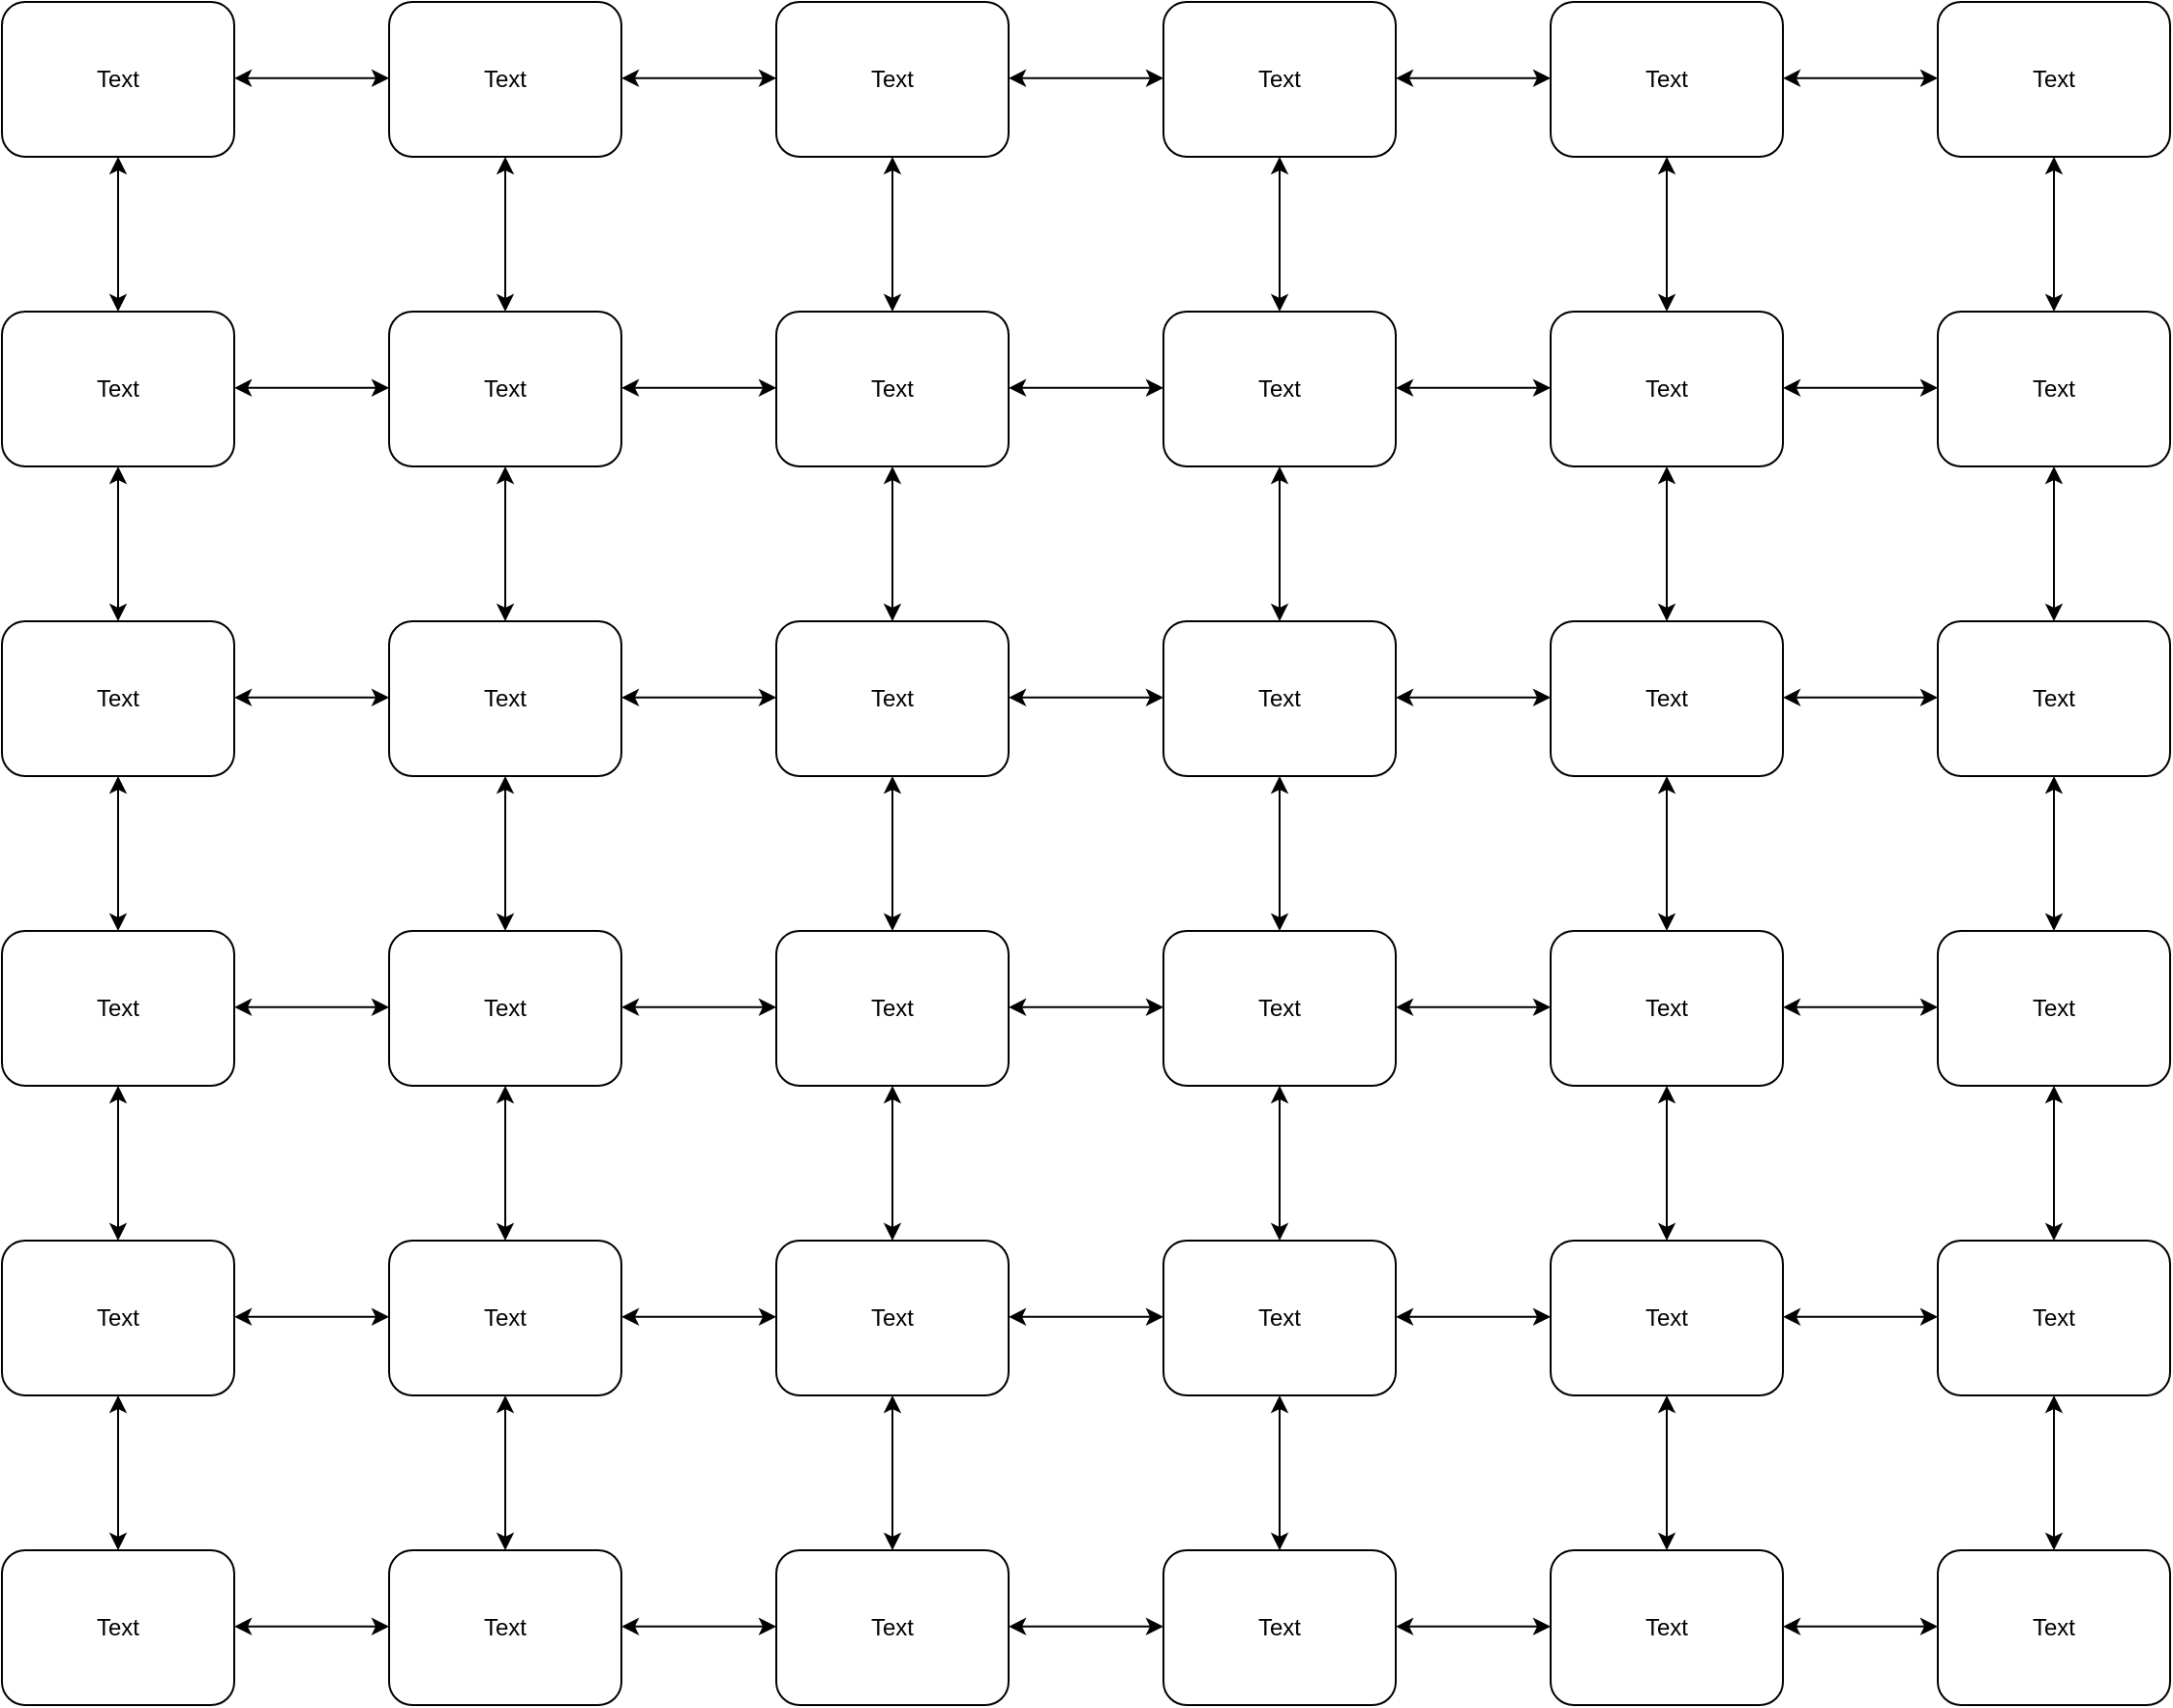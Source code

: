 <mxfile version="15.5.9" type="device"><diagram id="C5RBs43oDa-KdzZeNtuy" name="Page-1"><mxGraphModel dx="1687" dy="2054" grid="1" gridSize="10" guides="1" tooltips="1" connect="1" arrows="1" fold="1" page="1" pageScale="1" pageWidth="827" pageHeight="1169" math="0" shadow="0"><root><mxCell id="WIyWlLk6GJQsqaUBKTNV-0"/><mxCell id="WIyWlLk6GJQsqaUBKTNV-1" parent="WIyWlLk6GJQsqaUBKTNV-0"/><mxCell id="Mn11MTUHMMk_1djHfmsq-90" value="" style="rounded=1;whiteSpace=wrap;html=1;" vertex="1" parent="WIyWlLk6GJQsqaUBKTNV-1"><mxGeometry x="760" y="-80" width="120" height="80" as="geometry"/></mxCell><mxCell id="Mn11MTUHMMk_1djHfmsq-91" value="Text" style="text;html=1;strokeColor=none;fillColor=none;align=center;verticalAlign=middle;whiteSpace=wrap;rounded=0;" vertex="1" parent="WIyWlLk6GJQsqaUBKTNV-1"><mxGeometry x="790" y="-55" width="60" height="30" as="geometry"/></mxCell><mxCell id="Mn11MTUHMMk_1djHfmsq-92" value="" style="endArrow=classic;startArrow=classic;html=1;rounded=0;exitX=1;exitY=0.5;exitDx=0;exitDy=0;entryX=0;entryY=0.5;entryDx=0;entryDy=0;" edge="1" parent="WIyWlLk6GJQsqaUBKTNV-1"><mxGeometry width="50" height="50" relative="1" as="geometry"><mxPoint x="680" y="-40.59" as="sourcePoint"/><mxPoint x="760" y="-40.59" as="targetPoint"/></mxGeometry></mxCell><mxCell id="Mn11MTUHMMk_1djHfmsq-128" value="" style="endArrow=classic;startArrow=classic;html=1;rounded=0;entryX=0.5;entryY=1;entryDx=0;entryDy=0;exitX=0.5;exitY=0;exitDx=0;exitDy=0;" edge="1" parent="WIyWlLk6GJQsqaUBKTNV-1" target="Mn11MTUHMMk_1djHfmsq-90"><mxGeometry width="50" height="50" relative="1" as="geometry"><mxPoint x="820" y="80" as="sourcePoint"/><mxPoint x="750" y="240" as="targetPoint"/></mxGeometry></mxCell><mxCell id="Mn11MTUHMMk_1djHfmsq-136" value="" style="rounded=1;whiteSpace=wrap;html=1;" vertex="1" parent="WIyWlLk6GJQsqaUBKTNV-1"><mxGeometry x="560" y="-80" width="120" height="80" as="geometry"/></mxCell><mxCell id="Mn11MTUHMMk_1djHfmsq-137" value="Text" style="text;html=1;strokeColor=none;fillColor=none;align=center;verticalAlign=middle;whiteSpace=wrap;rounded=0;" vertex="1" parent="WIyWlLk6GJQsqaUBKTNV-1"><mxGeometry x="590" y="-55" width="60" height="30" as="geometry"/></mxCell><mxCell id="Mn11MTUHMMk_1djHfmsq-138" value="" style="endArrow=classic;startArrow=classic;html=1;rounded=0;entryX=0.5;entryY=1;entryDx=0;entryDy=0;exitX=0.5;exitY=0;exitDx=0;exitDy=0;" edge="1" parent="WIyWlLk6GJQsqaUBKTNV-1" target="Mn11MTUHMMk_1djHfmsq-136"><mxGeometry width="50" height="50" relative="1" as="geometry"><mxPoint x="620" y="80" as="sourcePoint"/><mxPoint x="550" y="240" as="targetPoint"/></mxGeometry></mxCell><mxCell id="Mn11MTUHMMk_1djHfmsq-139" value="" style="rounded=1;whiteSpace=wrap;html=1;" vertex="1" parent="WIyWlLk6GJQsqaUBKTNV-1"><mxGeometry x="760" y="80" width="120" height="80" as="geometry"/></mxCell><mxCell id="Mn11MTUHMMk_1djHfmsq-140" value="Text" style="text;html=1;strokeColor=none;fillColor=none;align=center;verticalAlign=middle;whiteSpace=wrap;rounded=0;" vertex="1" parent="WIyWlLk6GJQsqaUBKTNV-1"><mxGeometry x="790" y="105" width="60" height="30" as="geometry"/></mxCell><mxCell id="Mn11MTUHMMk_1djHfmsq-141" value="" style="endArrow=classic;startArrow=classic;html=1;rounded=0;exitX=1;exitY=0.5;exitDx=0;exitDy=0;entryX=0;entryY=0.5;entryDx=0;entryDy=0;" edge="1" parent="WIyWlLk6GJQsqaUBKTNV-1"><mxGeometry width="50" height="50" relative="1" as="geometry"><mxPoint x="680" y="119.41" as="sourcePoint"/><mxPoint x="760" y="119.41" as="targetPoint"/></mxGeometry></mxCell><mxCell id="Mn11MTUHMMk_1djHfmsq-142" value="" style="endArrow=classic;startArrow=classic;html=1;rounded=0;entryX=0.5;entryY=1;entryDx=0;entryDy=0;exitX=0.5;exitY=0;exitDx=0;exitDy=0;" edge="1" parent="WIyWlLk6GJQsqaUBKTNV-1" target="Mn11MTUHMMk_1djHfmsq-139"><mxGeometry width="50" height="50" relative="1" as="geometry"><mxPoint x="820" y="240" as="sourcePoint"/><mxPoint x="750" y="400" as="targetPoint"/></mxGeometry></mxCell><mxCell id="Mn11MTUHMMk_1djHfmsq-143" value="" style="rounded=1;whiteSpace=wrap;html=1;" vertex="1" parent="WIyWlLk6GJQsqaUBKTNV-1"><mxGeometry x="560" y="80" width="120" height="80" as="geometry"/></mxCell><mxCell id="Mn11MTUHMMk_1djHfmsq-144" value="Text" style="text;html=1;strokeColor=none;fillColor=none;align=center;verticalAlign=middle;whiteSpace=wrap;rounded=0;" vertex="1" parent="WIyWlLk6GJQsqaUBKTNV-1"><mxGeometry x="590" y="105" width="60" height="30" as="geometry"/></mxCell><mxCell id="Mn11MTUHMMk_1djHfmsq-145" value="" style="endArrow=classic;startArrow=classic;html=1;rounded=0;entryX=0.5;entryY=1;entryDx=0;entryDy=0;exitX=0.5;exitY=0;exitDx=0;exitDy=0;" edge="1" parent="WIyWlLk6GJQsqaUBKTNV-1" target="Mn11MTUHMMk_1djHfmsq-143"><mxGeometry width="50" height="50" relative="1" as="geometry"><mxPoint x="620" y="240" as="sourcePoint"/><mxPoint x="550" y="400" as="targetPoint"/></mxGeometry></mxCell><mxCell id="Mn11MTUHMMk_1djHfmsq-146" value="" style="rounded=1;whiteSpace=wrap;html=1;" vertex="1" parent="WIyWlLk6GJQsqaUBKTNV-1"><mxGeometry x="760" y="240" width="120" height="80" as="geometry"/></mxCell><mxCell id="Mn11MTUHMMk_1djHfmsq-147" value="Text" style="text;html=1;strokeColor=none;fillColor=none;align=center;verticalAlign=middle;whiteSpace=wrap;rounded=0;" vertex="1" parent="WIyWlLk6GJQsqaUBKTNV-1"><mxGeometry x="790" y="265" width="60" height="30" as="geometry"/></mxCell><mxCell id="Mn11MTUHMMk_1djHfmsq-148" value="" style="endArrow=classic;startArrow=classic;html=1;rounded=0;exitX=1;exitY=0.5;exitDx=0;exitDy=0;entryX=0;entryY=0.5;entryDx=0;entryDy=0;" edge="1" parent="WIyWlLk6GJQsqaUBKTNV-1"><mxGeometry width="50" height="50" relative="1" as="geometry"><mxPoint x="680" y="279.41" as="sourcePoint"/><mxPoint x="760" y="279.41" as="targetPoint"/></mxGeometry></mxCell><mxCell id="Mn11MTUHMMk_1djHfmsq-149" value="" style="endArrow=classic;startArrow=classic;html=1;rounded=0;entryX=0.5;entryY=1;entryDx=0;entryDy=0;exitX=0.5;exitY=0;exitDx=0;exitDy=0;" edge="1" parent="WIyWlLk6GJQsqaUBKTNV-1" target="Mn11MTUHMMk_1djHfmsq-146"><mxGeometry width="50" height="50" relative="1" as="geometry"><mxPoint x="820" y="400" as="sourcePoint"/><mxPoint x="750" y="560" as="targetPoint"/></mxGeometry></mxCell><mxCell id="Mn11MTUHMMk_1djHfmsq-150" value="" style="rounded=1;whiteSpace=wrap;html=1;" vertex="1" parent="WIyWlLk6GJQsqaUBKTNV-1"><mxGeometry x="560" y="240" width="120" height="80" as="geometry"/></mxCell><mxCell id="Mn11MTUHMMk_1djHfmsq-151" value="Text" style="text;html=1;strokeColor=none;fillColor=none;align=center;verticalAlign=middle;whiteSpace=wrap;rounded=0;" vertex="1" parent="WIyWlLk6GJQsqaUBKTNV-1"><mxGeometry x="590" y="265" width="60" height="30" as="geometry"/></mxCell><mxCell id="Mn11MTUHMMk_1djHfmsq-152" value="" style="endArrow=classic;startArrow=classic;html=1;rounded=0;entryX=0.5;entryY=1;entryDx=0;entryDy=0;exitX=0.5;exitY=0;exitDx=0;exitDy=0;" edge="1" parent="WIyWlLk6GJQsqaUBKTNV-1" target="Mn11MTUHMMk_1djHfmsq-150"><mxGeometry width="50" height="50" relative="1" as="geometry"><mxPoint x="620" y="400" as="sourcePoint"/><mxPoint x="550" y="560" as="targetPoint"/></mxGeometry></mxCell><mxCell id="Mn11MTUHMMk_1djHfmsq-153" value="" style="rounded=1;whiteSpace=wrap;html=1;" vertex="1" parent="WIyWlLk6GJQsqaUBKTNV-1"><mxGeometry x="760" y="400" width="120" height="80" as="geometry"/></mxCell><mxCell id="Mn11MTUHMMk_1djHfmsq-154" value="Text" style="text;html=1;strokeColor=none;fillColor=none;align=center;verticalAlign=middle;whiteSpace=wrap;rounded=0;" vertex="1" parent="WIyWlLk6GJQsqaUBKTNV-1"><mxGeometry x="790" y="425" width="60" height="30" as="geometry"/></mxCell><mxCell id="Mn11MTUHMMk_1djHfmsq-155" value="" style="endArrow=classic;startArrow=classic;html=1;rounded=0;exitX=1;exitY=0.5;exitDx=0;exitDy=0;entryX=0;entryY=0.5;entryDx=0;entryDy=0;" edge="1" parent="WIyWlLk6GJQsqaUBKTNV-1"><mxGeometry width="50" height="50" relative="1" as="geometry"><mxPoint x="680" y="439.41" as="sourcePoint"/><mxPoint x="760" y="439.41" as="targetPoint"/></mxGeometry></mxCell><mxCell id="Mn11MTUHMMk_1djHfmsq-156" value="" style="endArrow=classic;startArrow=classic;html=1;rounded=0;entryX=0.5;entryY=1;entryDx=0;entryDy=0;exitX=0.5;exitY=0;exitDx=0;exitDy=0;" edge="1" parent="WIyWlLk6GJQsqaUBKTNV-1" target="Mn11MTUHMMk_1djHfmsq-153"><mxGeometry width="50" height="50" relative="1" as="geometry"><mxPoint x="820" y="560" as="sourcePoint"/><mxPoint x="750" y="720" as="targetPoint"/></mxGeometry></mxCell><mxCell id="Mn11MTUHMMk_1djHfmsq-157" value="" style="rounded=1;whiteSpace=wrap;html=1;" vertex="1" parent="WIyWlLk6GJQsqaUBKTNV-1"><mxGeometry x="560" y="400" width="120" height="80" as="geometry"/></mxCell><mxCell id="Mn11MTUHMMk_1djHfmsq-158" value="Text" style="text;html=1;strokeColor=none;fillColor=none;align=center;verticalAlign=middle;whiteSpace=wrap;rounded=0;" vertex="1" parent="WIyWlLk6GJQsqaUBKTNV-1"><mxGeometry x="590" y="425" width="60" height="30" as="geometry"/></mxCell><mxCell id="Mn11MTUHMMk_1djHfmsq-159" value="" style="endArrow=classic;startArrow=classic;html=1;rounded=0;entryX=0.5;entryY=1;entryDx=0;entryDy=0;exitX=0.5;exitY=0;exitDx=0;exitDy=0;" edge="1" parent="WIyWlLk6GJQsqaUBKTNV-1" target="Mn11MTUHMMk_1djHfmsq-157"><mxGeometry width="50" height="50" relative="1" as="geometry"><mxPoint x="620" y="560" as="sourcePoint"/><mxPoint x="550" y="720" as="targetPoint"/></mxGeometry></mxCell><mxCell id="Mn11MTUHMMk_1djHfmsq-160" value="" style="rounded=1;whiteSpace=wrap;html=1;" vertex="1" parent="WIyWlLk6GJQsqaUBKTNV-1"><mxGeometry x="760" y="560" width="120" height="80" as="geometry"/></mxCell><mxCell id="Mn11MTUHMMk_1djHfmsq-161" value="Text" style="text;html=1;strokeColor=none;fillColor=none;align=center;verticalAlign=middle;whiteSpace=wrap;rounded=0;" vertex="1" parent="WIyWlLk6GJQsqaUBKTNV-1"><mxGeometry x="790" y="585" width="60" height="30" as="geometry"/></mxCell><mxCell id="Mn11MTUHMMk_1djHfmsq-162" value="" style="endArrow=classic;startArrow=classic;html=1;rounded=0;exitX=1;exitY=0.5;exitDx=0;exitDy=0;entryX=0;entryY=0.5;entryDx=0;entryDy=0;" edge="1" parent="WIyWlLk6GJQsqaUBKTNV-1"><mxGeometry width="50" height="50" relative="1" as="geometry"><mxPoint x="680" y="599.41" as="sourcePoint"/><mxPoint x="760" y="599.41" as="targetPoint"/></mxGeometry></mxCell><mxCell id="Mn11MTUHMMk_1djHfmsq-163" value="" style="endArrow=classic;startArrow=classic;html=1;rounded=0;entryX=0.5;entryY=1;entryDx=0;entryDy=0;exitX=0.5;exitY=0;exitDx=0;exitDy=0;" edge="1" parent="WIyWlLk6GJQsqaUBKTNV-1" target="Mn11MTUHMMk_1djHfmsq-160"><mxGeometry width="50" height="50" relative="1" as="geometry"><mxPoint x="820" y="720" as="sourcePoint"/><mxPoint x="750" y="880" as="targetPoint"/></mxGeometry></mxCell><mxCell id="Mn11MTUHMMk_1djHfmsq-164" value="" style="rounded=1;whiteSpace=wrap;html=1;" vertex="1" parent="WIyWlLk6GJQsqaUBKTNV-1"><mxGeometry x="560" y="560" width="120" height="80" as="geometry"/></mxCell><mxCell id="Mn11MTUHMMk_1djHfmsq-165" value="Text" style="text;html=1;strokeColor=none;fillColor=none;align=center;verticalAlign=middle;whiteSpace=wrap;rounded=0;" vertex="1" parent="WIyWlLk6GJQsqaUBKTNV-1"><mxGeometry x="590" y="585" width="60" height="30" as="geometry"/></mxCell><mxCell id="Mn11MTUHMMk_1djHfmsq-166" value="" style="endArrow=classic;startArrow=classic;html=1;rounded=0;entryX=0.5;entryY=1;entryDx=0;entryDy=0;exitX=0.5;exitY=0;exitDx=0;exitDy=0;" edge="1" parent="WIyWlLk6GJQsqaUBKTNV-1" target="Mn11MTUHMMk_1djHfmsq-164"><mxGeometry width="50" height="50" relative="1" as="geometry"><mxPoint x="620" y="720" as="sourcePoint"/><mxPoint x="550" y="880" as="targetPoint"/></mxGeometry></mxCell><mxCell id="Mn11MTUHMMk_1djHfmsq-167" value="" style="rounded=1;whiteSpace=wrap;html=1;" vertex="1" parent="WIyWlLk6GJQsqaUBKTNV-1"><mxGeometry x="760" y="720" width="120" height="80" as="geometry"/></mxCell><mxCell id="Mn11MTUHMMk_1djHfmsq-168" value="Text" style="text;html=1;strokeColor=none;fillColor=none;align=center;verticalAlign=middle;whiteSpace=wrap;rounded=0;" vertex="1" parent="WIyWlLk6GJQsqaUBKTNV-1"><mxGeometry x="790" y="745" width="60" height="30" as="geometry"/></mxCell><mxCell id="Mn11MTUHMMk_1djHfmsq-169" value="" style="endArrow=classic;startArrow=classic;html=1;rounded=0;exitX=1;exitY=0.5;exitDx=0;exitDy=0;entryX=0;entryY=0.5;entryDx=0;entryDy=0;" edge="1" parent="WIyWlLk6GJQsqaUBKTNV-1"><mxGeometry width="50" height="50" relative="1" as="geometry"><mxPoint x="680" y="759.41" as="sourcePoint"/><mxPoint x="760" y="759.41" as="targetPoint"/></mxGeometry></mxCell><mxCell id="Mn11MTUHMMk_1djHfmsq-171" value="" style="rounded=1;whiteSpace=wrap;html=1;" vertex="1" parent="WIyWlLk6GJQsqaUBKTNV-1"><mxGeometry x="560" y="720" width="120" height="80" as="geometry"/></mxCell><mxCell id="Mn11MTUHMMk_1djHfmsq-172" value="Text" style="text;html=1;strokeColor=none;fillColor=none;align=center;verticalAlign=middle;whiteSpace=wrap;rounded=0;" vertex="1" parent="WIyWlLk6GJQsqaUBKTNV-1"><mxGeometry x="590" y="745" width="60" height="30" as="geometry"/></mxCell><mxCell id="Mn11MTUHMMk_1djHfmsq-174" value="" style="rounded=1;whiteSpace=wrap;html=1;" vertex="1" parent="WIyWlLk6GJQsqaUBKTNV-1"><mxGeometry x="1160" y="-80" width="120" height="80" as="geometry"/></mxCell><mxCell id="Mn11MTUHMMk_1djHfmsq-175" value="Text" style="text;html=1;strokeColor=none;fillColor=none;align=center;verticalAlign=middle;whiteSpace=wrap;rounded=0;" vertex="1" parent="WIyWlLk6GJQsqaUBKTNV-1"><mxGeometry x="1190" y="-55" width="60" height="30" as="geometry"/></mxCell><mxCell id="Mn11MTUHMMk_1djHfmsq-176" value="" style="endArrow=classic;startArrow=classic;html=1;rounded=0;exitX=1;exitY=0.5;exitDx=0;exitDy=0;entryX=0;entryY=0.5;entryDx=0;entryDy=0;" edge="1" parent="WIyWlLk6GJQsqaUBKTNV-1"><mxGeometry width="50" height="50" relative="1" as="geometry"><mxPoint x="1080" y="-40.59" as="sourcePoint"/><mxPoint x="1160" y="-40.59" as="targetPoint"/></mxGeometry></mxCell><mxCell id="Mn11MTUHMMk_1djHfmsq-177" value="" style="endArrow=classic;startArrow=classic;html=1;rounded=0;entryX=0.5;entryY=1;entryDx=0;entryDy=0;exitX=0.5;exitY=0;exitDx=0;exitDy=0;" edge="1" parent="WIyWlLk6GJQsqaUBKTNV-1" target="Mn11MTUHMMk_1djHfmsq-174"><mxGeometry width="50" height="50" relative="1" as="geometry"><mxPoint x="1220" y="80" as="sourcePoint"/><mxPoint x="1150" y="240" as="targetPoint"/></mxGeometry></mxCell><mxCell id="Mn11MTUHMMk_1djHfmsq-181" value="" style="rounded=1;whiteSpace=wrap;html=1;" vertex="1" parent="WIyWlLk6GJQsqaUBKTNV-1"><mxGeometry x="1160" y="80" width="120" height="80" as="geometry"/></mxCell><mxCell id="Mn11MTUHMMk_1djHfmsq-182" value="Text" style="text;html=1;strokeColor=none;fillColor=none;align=center;verticalAlign=middle;whiteSpace=wrap;rounded=0;" vertex="1" parent="WIyWlLk6GJQsqaUBKTNV-1"><mxGeometry x="1190" y="105" width="60" height="30" as="geometry"/></mxCell><mxCell id="Mn11MTUHMMk_1djHfmsq-183" value="" style="endArrow=classic;startArrow=classic;html=1;rounded=0;exitX=1;exitY=0.5;exitDx=0;exitDy=0;entryX=0;entryY=0.5;entryDx=0;entryDy=0;" edge="1" parent="WIyWlLk6GJQsqaUBKTNV-1"><mxGeometry width="50" height="50" relative="1" as="geometry"><mxPoint x="1080" y="119.41" as="sourcePoint"/><mxPoint x="1160" y="119.41" as="targetPoint"/></mxGeometry></mxCell><mxCell id="Mn11MTUHMMk_1djHfmsq-184" value="" style="endArrow=classic;startArrow=classic;html=1;rounded=0;entryX=0.5;entryY=1;entryDx=0;entryDy=0;exitX=0.5;exitY=0;exitDx=0;exitDy=0;" edge="1" parent="WIyWlLk6GJQsqaUBKTNV-1" target="Mn11MTUHMMk_1djHfmsq-181"><mxGeometry width="50" height="50" relative="1" as="geometry"><mxPoint x="1220" y="240" as="sourcePoint"/><mxPoint x="1150" y="400" as="targetPoint"/></mxGeometry></mxCell><mxCell id="Mn11MTUHMMk_1djHfmsq-188" value="" style="rounded=1;whiteSpace=wrap;html=1;" vertex="1" parent="WIyWlLk6GJQsqaUBKTNV-1"><mxGeometry x="1160" y="240" width="120" height="80" as="geometry"/></mxCell><mxCell id="Mn11MTUHMMk_1djHfmsq-189" value="Text" style="text;html=1;strokeColor=none;fillColor=none;align=center;verticalAlign=middle;whiteSpace=wrap;rounded=0;" vertex="1" parent="WIyWlLk6GJQsqaUBKTNV-1"><mxGeometry x="1190" y="265" width="60" height="30" as="geometry"/></mxCell><mxCell id="Mn11MTUHMMk_1djHfmsq-190" value="" style="endArrow=classic;startArrow=classic;html=1;rounded=0;exitX=1;exitY=0.5;exitDx=0;exitDy=0;entryX=0;entryY=0.5;entryDx=0;entryDy=0;" edge="1" parent="WIyWlLk6GJQsqaUBKTNV-1"><mxGeometry width="50" height="50" relative="1" as="geometry"><mxPoint x="1080" y="279.41" as="sourcePoint"/><mxPoint x="1160" y="279.41" as="targetPoint"/></mxGeometry></mxCell><mxCell id="Mn11MTUHMMk_1djHfmsq-191" value="" style="endArrow=classic;startArrow=classic;html=1;rounded=0;entryX=0.5;entryY=1;entryDx=0;entryDy=0;exitX=0.5;exitY=0;exitDx=0;exitDy=0;" edge="1" parent="WIyWlLk6GJQsqaUBKTNV-1" target="Mn11MTUHMMk_1djHfmsq-188"><mxGeometry width="50" height="50" relative="1" as="geometry"><mxPoint x="1220" y="400" as="sourcePoint"/><mxPoint x="1150" y="560" as="targetPoint"/></mxGeometry></mxCell><mxCell id="Mn11MTUHMMk_1djHfmsq-195" value="" style="rounded=1;whiteSpace=wrap;html=1;" vertex="1" parent="WIyWlLk6GJQsqaUBKTNV-1"><mxGeometry x="1160" y="400" width="120" height="80" as="geometry"/></mxCell><mxCell id="Mn11MTUHMMk_1djHfmsq-196" value="Text" style="text;html=1;strokeColor=none;fillColor=none;align=center;verticalAlign=middle;whiteSpace=wrap;rounded=0;" vertex="1" parent="WIyWlLk6GJQsqaUBKTNV-1"><mxGeometry x="1190" y="425" width="60" height="30" as="geometry"/></mxCell><mxCell id="Mn11MTUHMMk_1djHfmsq-197" value="" style="endArrow=classic;startArrow=classic;html=1;rounded=0;exitX=1;exitY=0.5;exitDx=0;exitDy=0;entryX=0;entryY=0.5;entryDx=0;entryDy=0;" edge="1" parent="WIyWlLk6GJQsqaUBKTNV-1"><mxGeometry width="50" height="50" relative="1" as="geometry"><mxPoint x="1080" y="439.41" as="sourcePoint"/><mxPoint x="1160" y="439.41" as="targetPoint"/></mxGeometry></mxCell><mxCell id="Mn11MTUHMMk_1djHfmsq-198" value="" style="endArrow=classic;startArrow=classic;html=1;rounded=0;entryX=0.5;entryY=1;entryDx=0;entryDy=0;exitX=0.5;exitY=0;exitDx=0;exitDy=0;" edge="1" parent="WIyWlLk6GJQsqaUBKTNV-1" target="Mn11MTUHMMk_1djHfmsq-195"><mxGeometry width="50" height="50" relative="1" as="geometry"><mxPoint x="1220" y="560" as="sourcePoint"/><mxPoint x="1150" y="720" as="targetPoint"/></mxGeometry></mxCell><mxCell id="Mn11MTUHMMk_1djHfmsq-202" value="" style="rounded=1;whiteSpace=wrap;html=1;" vertex="1" parent="WIyWlLk6GJQsqaUBKTNV-1"><mxGeometry x="1160" y="560" width="120" height="80" as="geometry"/></mxCell><mxCell id="Mn11MTUHMMk_1djHfmsq-203" value="Text" style="text;html=1;strokeColor=none;fillColor=none;align=center;verticalAlign=middle;whiteSpace=wrap;rounded=0;" vertex="1" parent="WIyWlLk6GJQsqaUBKTNV-1"><mxGeometry x="1190" y="585" width="60" height="30" as="geometry"/></mxCell><mxCell id="Mn11MTUHMMk_1djHfmsq-204" value="" style="endArrow=classic;startArrow=classic;html=1;rounded=0;exitX=1;exitY=0.5;exitDx=0;exitDy=0;entryX=0;entryY=0.5;entryDx=0;entryDy=0;" edge="1" parent="WIyWlLk6GJQsqaUBKTNV-1"><mxGeometry width="50" height="50" relative="1" as="geometry"><mxPoint x="1080" y="599.41" as="sourcePoint"/><mxPoint x="1160" y="599.41" as="targetPoint"/></mxGeometry></mxCell><mxCell id="Mn11MTUHMMk_1djHfmsq-205" value="" style="endArrow=classic;startArrow=classic;html=1;rounded=0;entryX=0.5;entryY=1;entryDx=0;entryDy=0;exitX=0.5;exitY=0;exitDx=0;exitDy=0;" edge="1" parent="WIyWlLk6GJQsqaUBKTNV-1" target="Mn11MTUHMMk_1djHfmsq-202"><mxGeometry width="50" height="50" relative="1" as="geometry"><mxPoint x="1220" y="720" as="sourcePoint"/><mxPoint x="1150" y="880" as="targetPoint"/></mxGeometry></mxCell><mxCell id="Mn11MTUHMMk_1djHfmsq-209" value="" style="rounded=1;whiteSpace=wrap;html=1;" vertex="1" parent="WIyWlLk6GJQsqaUBKTNV-1"><mxGeometry x="1160" y="720" width="120" height="80" as="geometry"/></mxCell><mxCell id="Mn11MTUHMMk_1djHfmsq-210" value="Text" style="text;html=1;strokeColor=none;fillColor=none;align=center;verticalAlign=middle;whiteSpace=wrap;rounded=0;" vertex="1" parent="WIyWlLk6GJQsqaUBKTNV-1"><mxGeometry x="1190" y="745" width="60" height="30" as="geometry"/></mxCell><mxCell id="Mn11MTUHMMk_1djHfmsq-211" value="" style="endArrow=classic;startArrow=classic;html=1;rounded=0;exitX=1;exitY=0.5;exitDx=0;exitDy=0;entryX=0;entryY=0.5;entryDx=0;entryDy=0;" edge="1" parent="WIyWlLk6GJQsqaUBKTNV-1"><mxGeometry width="50" height="50" relative="1" as="geometry"><mxPoint x="1080" y="759.41" as="sourcePoint"/><mxPoint x="1160" y="759.41" as="targetPoint"/></mxGeometry></mxCell><mxCell id="Mn11MTUHMMk_1djHfmsq-214" value="" style="rounded=1;whiteSpace=wrap;html=1;" vertex="1" parent="WIyWlLk6GJQsqaUBKTNV-1"><mxGeometry x="960" y="-80" width="120" height="80" as="geometry"/></mxCell><mxCell id="Mn11MTUHMMk_1djHfmsq-215" value="Text" style="text;html=1;strokeColor=none;fillColor=none;align=center;verticalAlign=middle;whiteSpace=wrap;rounded=0;" vertex="1" parent="WIyWlLk6GJQsqaUBKTNV-1"><mxGeometry x="990" y="-55" width="60" height="30" as="geometry"/></mxCell><mxCell id="Mn11MTUHMMk_1djHfmsq-216" value="" style="endArrow=classic;startArrow=classic;html=1;rounded=0;exitX=1;exitY=0.5;exitDx=0;exitDy=0;entryX=0;entryY=0.5;entryDx=0;entryDy=0;" edge="1" parent="WIyWlLk6GJQsqaUBKTNV-1"><mxGeometry width="50" height="50" relative="1" as="geometry"><mxPoint x="880" y="-40.59" as="sourcePoint"/><mxPoint x="960" y="-40.59" as="targetPoint"/></mxGeometry></mxCell><mxCell id="Mn11MTUHMMk_1djHfmsq-217" value="" style="endArrow=classic;startArrow=classic;html=1;rounded=0;entryX=0.5;entryY=1;entryDx=0;entryDy=0;exitX=0.5;exitY=0;exitDx=0;exitDy=0;" edge="1" parent="WIyWlLk6GJQsqaUBKTNV-1" target="Mn11MTUHMMk_1djHfmsq-214"><mxGeometry width="50" height="50" relative="1" as="geometry"><mxPoint x="1020" y="80" as="sourcePoint"/><mxPoint x="950" y="240" as="targetPoint"/></mxGeometry></mxCell><mxCell id="Mn11MTUHMMk_1djHfmsq-218" value="" style="rounded=1;whiteSpace=wrap;html=1;" vertex="1" parent="WIyWlLk6GJQsqaUBKTNV-1"><mxGeometry x="960" y="80" width="120" height="80" as="geometry"/></mxCell><mxCell id="Mn11MTUHMMk_1djHfmsq-219" value="Text" style="text;html=1;strokeColor=none;fillColor=none;align=center;verticalAlign=middle;whiteSpace=wrap;rounded=0;" vertex="1" parent="WIyWlLk6GJQsqaUBKTNV-1"><mxGeometry x="990" y="105" width="60" height="30" as="geometry"/></mxCell><mxCell id="Mn11MTUHMMk_1djHfmsq-220" value="" style="endArrow=classic;startArrow=classic;html=1;rounded=0;exitX=1;exitY=0.5;exitDx=0;exitDy=0;entryX=0;entryY=0.5;entryDx=0;entryDy=0;" edge="1" parent="WIyWlLk6GJQsqaUBKTNV-1"><mxGeometry width="50" height="50" relative="1" as="geometry"><mxPoint x="880" y="119.41" as="sourcePoint"/><mxPoint x="960" y="119.41" as="targetPoint"/></mxGeometry></mxCell><mxCell id="Mn11MTUHMMk_1djHfmsq-221" value="" style="endArrow=classic;startArrow=classic;html=1;rounded=0;entryX=0.5;entryY=1;entryDx=0;entryDy=0;exitX=0.5;exitY=0;exitDx=0;exitDy=0;" edge="1" parent="WIyWlLk6GJQsqaUBKTNV-1" target="Mn11MTUHMMk_1djHfmsq-218"><mxGeometry width="50" height="50" relative="1" as="geometry"><mxPoint x="1020" y="240" as="sourcePoint"/><mxPoint x="950" y="400" as="targetPoint"/></mxGeometry></mxCell><mxCell id="Mn11MTUHMMk_1djHfmsq-222" value="" style="rounded=1;whiteSpace=wrap;html=1;" vertex="1" parent="WIyWlLk6GJQsqaUBKTNV-1"><mxGeometry x="960" y="240" width="120" height="80" as="geometry"/></mxCell><mxCell id="Mn11MTUHMMk_1djHfmsq-223" value="Text" style="text;html=1;strokeColor=none;fillColor=none;align=center;verticalAlign=middle;whiteSpace=wrap;rounded=0;" vertex="1" parent="WIyWlLk6GJQsqaUBKTNV-1"><mxGeometry x="990" y="265" width="60" height="30" as="geometry"/></mxCell><mxCell id="Mn11MTUHMMk_1djHfmsq-224" value="" style="endArrow=classic;startArrow=classic;html=1;rounded=0;exitX=1;exitY=0.5;exitDx=0;exitDy=0;entryX=0;entryY=0.5;entryDx=0;entryDy=0;" edge="1" parent="WIyWlLk6GJQsqaUBKTNV-1"><mxGeometry width="50" height="50" relative="1" as="geometry"><mxPoint x="880" y="279.41" as="sourcePoint"/><mxPoint x="960" y="279.41" as="targetPoint"/></mxGeometry></mxCell><mxCell id="Mn11MTUHMMk_1djHfmsq-225" value="" style="endArrow=classic;startArrow=classic;html=1;rounded=0;entryX=0.5;entryY=1;entryDx=0;entryDy=0;exitX=0.5;exitY=0;exitDx=0;exitDy=0;" edge="1" parent="WIyWlLk6GJQsqaUBKTNV-1" target="Mn11MTUHMMk_1djHfmsq-222"><mxGeometry width="50" height="50" relative="1" as="geometry"><mxPoint x="1020" y="400" as="sourcePoint"/><mxPoint x="950" y="560" as="targetPoint"/></mxGeometry></mxCell><mxCell id="Mn11MTUHMMk_1djHfmsq-226" value="" style="rounded=1;whiteSpace=wrap;html=1;" vertex="1" parent="WIyWlLk6GJQsqaUBKTNV-1"><mxGeometry x="960" y="400" width="120" height="80" as="geometry"/></mxCell><mxCell id="Mn11MTUHMMk_1djHfmsq-227" value="Text" style="text;html=1;strokeColor=none;fillColor=none;align=center;verticalAlign=middle;whiteSpace=wrap;rounded=0;" vertex="1" parent="WIyWlLk6GJQsqaUBKTNV-1"><mxGeometry x="990" y="425" width="60" height="30" as="geometry"/></mxCell><mxCell id="Mn11MTUHMMk_1djHfmsq-228" value="" style="endArrow=classic;startArrow=classic;html=1;rounded=0;exitX=1;exitY=0.5;exitDx=0;exitDy=0;entryX=0;entryY=0.5;entryDx=0;entryDy=0;" edge="1" parent="WIyWlLk6GJQsqaUBKTNV-1"><mxGeometry width="50" height="50" relative="1" as="geometry"><mxPoint x="880" y="439.41" as="sourcePoint"/><mxPoint x="960" y="439.41" as="targetPoint"/></mxGeometry></mxCell><mxCell id="Mn11MTUHMMk_1djHfmsq-229" value="" style="endArrow=classic;startArrow=classic;html=1;rounded=0;entryX=0.5;entryY=1;entryDx=0;entryDy=0;exitX=0.5;exitY=0;exitDx=0;exitDy=0;" edge="1" parent="WIyWlLk6GJQsqaUBKTNV-1" target="Mn11MTUHMMk_1djHfmsq-226"><mxGeometry width="50" height="50" relative="1" as="geometry"><mxPoint x="1020" y="560" as="sourcePoint"/><mxPoint x="950" y="720" as="targetPoint"/></mxGeometry></mxCell><mxCell id="Mn11MTUHMMk_1djHfmsq-230" value="" style="rounded=1;whiteSpace=wrap;html=1;" vertex="1" parent="WIyWlLk6GJQsqaUBKTNV-1"><mxGeometry x="960" y="560" width="120" height="80" as="geometry"/></mxCell><mxCell id="Mn11MTUHMMk_1djHfmsq-231" value="Text" style="text;html=1;strokeColor=none;fillColor=none;align=center;verticalAlign=middle;whiteSpace=wrap;rounded=0;" vertex="1" parent="WIyWlLk6GJQsqaUBKTNV-1"><mxGeometry x="990" y="585" width="60" height="30" as="geometry"/></mxCell><mxCell id="Mn11MTUHMMk_1djHfmsq-232" value="" style="endArrow=classic;startArrow=classic;html=1;rounded=0;exitX=1;exitY=0.5;exitDx=0;exitDy=0;entryX=0;entryY=0.5;entryDx=0;entryDy=0;" edge="1" parent="WIyWlLk6GJQsqaUBKTNV-1"><mxGeometry width="50" height="50" relative="1" as="geometry"><mxPoint x="880" y="599.41" as="sourcePoint"/><mxPoint x="960" y="599.41" as="targetPoint"/></mxGeometry></mxCell><mxCell id="Mn11MTUHMMk_1djHfmsq-233" value="" style="endArrow=classic;startArrow=classic;html=1;rounded=0;entryX=0.5;entryY=1;entryDx=0;entryDy=0;exitX=0.5;exitY=0;exitDx=0;exitDy=0;" edge="1" parent="WIyWlLk6GJQsqaUBKTNV-1" target="Mn11MTUHMMk_1djHfmsq-230"><mxGeometry width="50" height="50" relative="1" as="geometry"><mxPoint x="1020" y="720" as="sourcePoint"/><mxPoint x="950" y="880" as="targetPoint"/></mxGeometry></mxCell><mxCell id="Mn11MTUHMMk_1djHfmsq-234" value="" style="rounded=1;whiteSpace=wrap;html=1;" vertex="1" parent="WIyWlLk6GJQsqaUBKTNV-1"><mxGeometry x="960" y="720" width="120" height="80" as="geometry"/></mxCell><mxCell id="Mn11MTUHMMk_1djHfmsq-235" value="Text" style="text;html=1;strokeColor=none;fillColor=none;align=center;verticalAlign=middle;whiteSpace=wrap;rounded=0;" vertex="1" parent="WIyWlLk6GJQsqaUBKTNV-1"><mxGeometry x="990" y="745" width="60" height="30" as="geometry"/></mxCell><mxCell id="Mn11MTUHMMk_1djHfmsq-236" value="" style="endArrow=classic;startArrow=classic;html=1;rounded=0;exitX=1;exitY=0.5;exitDx=0;exitDy=0;entryX=0;entryY=0.5;entryDx=0;entryDy=0;" edge="1" parent="WIyWlLk6GJQsqaUBKTNV-1"><mxGeometry width="50" height="50" relative="1" as="geometry"><mxPoint x="880" y="759.41" as="sourcePoint"/><mxPoint x="960" y="759.41" as="targetPoint"/></mxGeometry></mxCell><mxCell id="Mn11MTUHMMk_1djHfmsq-237" value="" style="rounded=1;whiteSpace=wrap;html=1;" vertex="1" parent="WIyWlLk6GJQsqaUBKTNV-1"><mxGeometry x="160" y="-80" width="120" height="80" as="geometry"/></mxCell><mxCell id="Mn11MTUHMMk_1djHfmsq-238" value="Text" style="text;html=1;strokeColor=none;fillColor=none;align=center;verticalAlign=middle;whiteSpace=wrap;rounded=0;" vertex="1" parent="WIyWlLk6GJQsqaUBKTNV-1"><mxGeometry x="190" y="-55" width="60" height="30" as="geometry"/></mxCell><mxCell id="Mn11MTUHMMk_1djHfmsq-239" value="" style="endArrow=classic;startArrow=classic;html=1;rounded=0;entryX=0.5;entryY=1;entryDx=0;entryDy=0;exitX=0.5;exitY=0;exitDx=0;exitDy=0;" edge="1" parent="WIyWlLk6GJQsqaUBKTNV-1" target="Mn11MTUHMMk_1djHfmsq-237"><mxGeometry width="50" height="50" relative="1" as="geometry"><mxPoint x="220" y="80" as="sourcePoint"/><mxPoint x="150" y="240" as="targetPoint"/></mxGeometry></mxCell><mxCell id="Mn11MTUHMMk_1djHfmsq-240" value="" style="rounded=1;whiteSpace=wrap;html=1;" vertex="1" parent="WIyWlLk6GJQsqaUBKTNV-1"><mxGeometry x="160" y="80" width="120" height="80" as="geometry"/></mxCell><mxCell id="Mn11MTUHMMk_1djHfmsq-241" value="Text" style="text;html=1;strokeColor=none;fillColor=none;align=center;verticalAlign=middle;whiteSpace=wrap;rounded=0;" vertex="1" parent="WIyWlLk6GJQsqaUBKTNV-1"><mxGeometry x="190" y="105" width="60" height="30" as="geometry"/></mxCell><mxCell id="Mn11MTUHMMk_1djHfmsq-242" value="" style="endArrow=classic;startArrow=classic;html=1;rounded=0;entryX=0.5;entryY=1;entryDx=0;entryDy=0;exitX=0.5;exitY=0;exitDx=0;exitDy=0;" edge="1" parent="WIyWlLk6GJQsqaUBKTNV-1" target="Mn11MTUHMMk_1djHfmsq-240"><mxGeometry width="50" height="50" relative="1" as="geometry"><mxPoint x="220" y="240" as="sourcePoint"/><mxPoint x="150" y="400" as="targetPoint"/></mxGeometry></mxCell><mxCell id="Mn11MTUHMMk_1djHfmsq-243" value="" style="rounded=1;whiteSpace=wrap;html=1;" vertex="1" parent="WIyWlLk6GJQsqaUBKTNV-1"><mxGeometry x="160" y="240" width="120" height="80" as="geometry"/></mxCell><mxCell id="Mn11MTUHMMk_1djHfmsq-244" value="Text" style="text;html=1;strokeColor=none;fillColor=none;align=center;verticalAlign=middle;whiteSpace=wrap;rounded=0;" vertex="1" parent="WIyWlLk6GJQsqaUBKTNV-1"><mxGeometry x="190" y="265" width="60" height="30" as="geometry"/></mxCell><mxCell id="Mn11MTUHMMk_1djHfmsq-245" value="" style="endArrow=classic;startArrow=classic;html=1;rounded=0;entryX=0.5;entryY=1;entryDx=0;entryDy=0;exitX=0.5;exitY=0;exitDx=0;exitDy=0;" edge="1" parent="WIyWlLk6GJQsqaUBKTNV-1" target="Mn11MTUHMMk_1djHfmsq-243"><mxGeometry width="50" height="50" relative="1" as="geometry"><mxPoint x="220" y="400" as="sourcePoint"/><mxPoint x="150" y="560" as="targetPoint"/></mxGeometry></mxCell><mxCell id="Mn11MTUHMMk_1djHfmsq-246" value="" style="rounded=1;whiteSpace=wrap;html=1;" vertex="1" parent="WIyWlLk6GJQsqaUBKTNV-1"><mxGeometry x="160" y="400" width="120" height="80" as="geometry"/></mxCell><mxCell id="Mn11MTUHMMk_1djHfmsq-247" value="Text" style="text;html=1;strokeColor=none;fillColor=none;align=center;verticalAlign=middle;whiteSpace=wrap;rounded=0;" vertex="1" parent="WIyWlLk6GJQsqaUBKTNV-1"><mxGeometry x="190" y="425" width="60" height="30" as="geometry"/></mxCell><mxCell id="Mn11MTUHMMk_1djHfmsq-248" value="" style="endArrow=classic;startArrow=classic;html=1;rounded=0;entryX=0.5;entryY=1;entryDx=0;entryDy=0;exitX=0.5;exitY=0;exitDx=0;exitDy=0;" edge="1" parent="WIyWlLk6GJQsqaUBKTNV-1" target="Mn11MTUHMMk_1djHfmsq-246"><mxGeometry width="50" height="50" relative="1" as="geometry"><mxPoint x="220" y="560" as="sourcePoint"/><mxPoint x="150" y="720" as="targetPoint"/></mxGeometry></mxCell><mxCell id="Mn11MTUHMMk_1djHfmsq-249" value="" style="rounded=1;whiteSpace=wrap;html=1;" vertex="1" parent="WIyWlLk6GJQsqaUBKTNV-1"><mxGeometry x="160" y="560" width="120" height="80" as="geometry"/></mxCell><mxCell id="Mn11MTUHMMk_1djHfmsq-250" value="Text" style="text;html=1;strokeColor=none;fillColor=none;align=center;verticalAlign=middle;whiteSpace=wrap;rounded=0;" vertex="1" parent="WIyWlLk6GJQsqaUBKTNV-1"><mxGeometry x="190" y="585" width="60" height="30" as="geometry"/></mxCell><mxCell id="Mn11MTUHMMk_1djHfmsq-251" value="" style="endArrow=classic;startArrow=classic;html=1;rounded=0;entryX=0.5;entryY=1;entryDx=0;entryDy=0;exitX=0.5;exitY=0;exitDx=0;exitDy=0;" edge="1" parent="WIyWlLk6GJQsqaUBKTNV-1" target="Mn11MTUHMMk_1djHfmsq-249"><mxGeometry width="50" height="50" relative="1" as="geometry"><mxPoint x="220" y="720" as="sourcePoint"/><mxPoint x="150" y="880" as="targetPoint"/></mxGeometry></mxCell><mxCell id="Mn11MTUHMMk_1djHfmsq-252" value="" style="rounded=1;whiteSpace=wrap;html=1;" vertex="1" parent="WIyWlLk6GJQsqaUBKTNV-1"><mxGeometry x="160" y="720" width="120" height="80" as="geometry"/></mxCell><mxCell id="Mn11MTUHMMk_1djHfmsq-253" value="Text" style="text;html=1;strokeColor=none;fillColor=none;align=center;verticalAlign=middle;whiteSpace=wrap;rounded=0;" vertex="1" parent="WIyWlLk6GJQsqaUBKTNV-1"><mxGeometry x="190" y="745" width="60" height="30" as="geometry"/></mxCell><mxCell id="Mn11MTUHMMk_1djHfmsq-254" value="" style="endArrow=classic;startArrow=classic;html=1;rounded=0;exitX=1;exitY=0.5;exitDx=0;exitDy=0;entryX=0;entryY=0.5;entryDx=0;entryDy=0;" edge="1" parent="WIyWlLk6GJQsqaUBKTNV-1"><mxGeometry width="50" height="50" relative="1" as="geometry"><mxPoint x="480" y="-40.59" as="sourcePoint"/><mxPoint x="560" y="-40.59" as="targetPoint"/></mxGeometry></mxCell><mxCell id="Mn11MTUHMMk_1djHfmsq-255" value="" style="endArrow=classic;startArrow=classic;html=1;rounded=0;exitX=1;exitY=0.5;exitDx=0;exitDy=0;entryX=0;entryY=0.5;entryDx=0;entryDy=0;" edge="1" parent="WIyWlLk6GJQsqaUBKTNV-1"><mxGeometry width="50" height="50" relative="1" as="geometry"><mxPoint x="480" y="119.41" as="sourcePoint"/><mxPoint x="560" y="119.41" as="targetPoint"/></mxGeometry></mxCell><mxCell id="Mn11MTUHMMk_1djHfmsq-256" value="" style="endArrow=classic;startArrow=classic;html=1;rounded=0;exitX=1;exitY=0.5;exitDx=0;exitDy=0;entryX=0;entryY=0.5;entryDx=0;entryDy=0;" edge="1" parent="WIyWlLk6GJQsqaUBKTNV-1"><mxGeometry width="50" height="50" relative="1" as="geometry"><mxPoint x="480" y="279.41" as="sourcePoint"/><mxPoint x="560" y="279.41" as="targetPoint"/></mxGeometry></mxCell><mxCell id="Mn11MTUHMMk_1djHfmsq-257" value="" style="endArrow=classic;startArrow=classic;html=1;rounded=0;exitX=1;exitY=0.5;exitDx=0;exitDy=0;entryX=0;entryY=0.5;entryDx=0;entryDy=0;" edge="1" parent="WIyWlLk6GJQsqaUBKTNV-1"><mxGeometry width="50" height="50" relative="1" as="geometry"><mxPoint x="480" y="439.41" as="sourcePoint"/><mxPoint x="560" y="439.41" as="targetPoint"/></mxGeometry></mxCell><mxCell id="Mn11MTUHMMk_1djHfmsq-258" value="" style="endArrow=classic;startArrow=classic;html=1;rounded=0;exitX=1;exitY=0.5;exitDx=0;exitDy=0;entryX=0;entryY=0.5;entryDx=0;entryDy=0;" edge="1" parent="WIyWlLk6GJQsqaUBKTNV-1"><mxGeometry width="50" height="50" relative="1" as="geometry"><mxPoint x="480" y="599.41" as="sourcePoint"/><mxPoint x="560" y="599.41" as="targetPoint"/></mxGeometry></mxCell><mxCell id="Mn11MTUHMMk_1djHfmsq-259" value="" style="endArrow=classic;startArrow=classic;html=1;rounded=0;exitX=1;exitY=0.5;exitDx=0;exitDy=0;entryX=0;entryY=0.5;entryDx=0;entryDy=0;" edge="1" parent="WIyWlLk6GJQsqaUBKTNV-1"><mxGeometry width="50" height="50" relative="1" as="geometry"><mxPoint x="480" y="759.41" as="sourcePoint"/><mxPoint x="560" y="759.41" as="targetPoint"/></mxGeometry></mxCell><mxCell id="Mn11MTUHMMk_1djHfmsq-260" value="" style="rounded=1;whiteSpace=wrap;html=1;" vertex="1" parent="WIyWlLk6GJQsqaUBKTNV-1"><mxGeometry x="360" y="-80" width="120" height="80" as="geometry"/></mxCell><mxCell id="Mn11MTUHMMk_1djHfmsq-261" value="Text" style="text;html=1;strokeColor=none;fillColor=none;align=center;verticalAlign=middle;whiteSpace=wrap;rounded=0;" vertex="1" parent="WIyWlLk6GJQsqaUBKTNV-1"><mxGeometry x="390" y="-55" width="60" height="30" as="geometry"/></mxCell><mxCell id="Mn11MTUHMMk_1djHfmsq-262" value="" style="endArrow=classic;startArrow=classic;html=1;rounded=0;exitX=1;exitY=0.5;exitDx=0;exitDy=0;entryX=0;entryY=0.5;entryDx=0;entryDy=0;" edge="1" parent="WIyWlLk6GJQsqaUBKTNV-1"><mxGeometry width="50" height="50" relative="1" as="geometry"><mxPoint x="280" y="-40.59" as="sourcePoint"/><mxPoint x="360" y="-40.59" as="targetPoint"/></mxGeometry></mxCell><mxCell id="Mn11MTUHMMk_1djHfmsq-263" value="" style="endArrow=classic;startArrow=classic;html=1;rounded=0;entryX=0.5;entryY=1;entryDx=0;entryDy=0;exitX=0.5;exitY=0;exitDx=0;exitDy=0;" edge="1" parent="WIyWlLk6GJQsqaUBKTNV-1" target="Mn11MTUHMMk_1djHfmsq-260"><mxGeometry width="50" height="50" relative="1" as="geometry"><mxPoint x="420" y="80" as="sourcePoint"/><mxPoint x="350" y="240" as="targetPoint"/></mxGeometry></mxCell><mxCell id="Mn11MTUHMMk_1djHfmsq-264" value="" style="rounded=1;whiteSpace=wrap;html=1;" vertex="1" parent="WIyWlLk6GJQsqaUBKTNV-1"><mxGeometry x="360" y="80" width="120" height="80" as="geometry"/></mxCell><mxCell id="Mn11MTUHMMk_1djHfmsq-265" value="Text" style="text;html=1;strokeColor=none;fillColor=none;align=center;verticalAlign=middle;whiteSpace=wrap;rounded=0;" vertex="1" parent="WIyWlLk6GJQsqaUBKTNV-1"><mxGeometry x="390" y="105" width="60" height="30" as="geometry"/></mxCell><mxCell id="Mn11MTUHMMk_1djHfmsq-266" value="" style="endArrow=classic;startArrow=classic;html=1;rounded=0;exitX=1;exitY=0.5;exitDx=0;exitDy=0;entryX=0;entryY=0.5;entryDx=0;entryDy=0;" edge="1" parent="WIyWlLk6GJQsqaUBKTNV-1"><mxGeometry width="50" height="50" relative="1" as="geometry"><mxPoint x="280" y="119.41" as="sourcePoint"/><mxPoint x="360" y="119.41" as="targetPoint"/></mxGeometry></mxCell><mxCell id="Mn11MTUHMMk_1djHfmsq-267" value="" style="endArrow=classic;startArrow=classic;html=1;rounded=0;entryX=0.5;entryY=1;entryDx=0;entryDy=0;exitX=0.5;exitY=0;exitDx=0;exitDy=0;" edge="1" parent="WIyWlLk6GJQsqaUBKTNV-1" target="Mn11MTUHMMk_1djHfmsq-264"><mxGeometry width="50" height="50" relative="1" as="geometry"><mxPoint x="420" y="240" as="sourcePoint"/><mxPoint x="350" y="400" as="targetPoint"/></mxGeometry></mxCell><mxCell id="Mn11MTUHMMk_1djHfmsq-268" value="" style="rounded=1;whiteSpace=wrap;html=1;" vertex="1" parent="WIyWlLk6GJQsqaUBKTNV-1"><mxGeometry x="360" y="240" width="120" height="80" as="geometry"/></mxCell><mxCell id="Mn11MTUHMMk_1djHfmsq-269" value="Text" style="text;html=1;strokeColor=none;fillColor=none;align=center;verticalAlign=middle;whiteSpace=wrap;rounded=0;" vertex="1" parent="WIyWlLk6GJQsqaUBKTNV-1"><mxGeometry x="390" y="265" width="60" height="30" as="geometry"/></mxCell><mxCell id="Mn11MTUHMMk_1djHfmsq-270" value="" style="endArrow=classic;startArrow=classic;html=1;rounded=0;exitX=1;exitY=0.5;exitDx=0;exitDy=0;entryX=0;entryY=0.5;entryDx=0;entryDy=0;" edge="1" parent="WIyWlLk6GJQsqaUBKTNV-1"><mxGeometry width="50" height="50" relative="1" as="geometry"><mxPoint x="280" y="279.41" as="sourcePoint"/><mxPoint x="360" y="279.41" as="targetPoint"/></mxGeometry></mxCell><mxCell id="Mn11MTUHMMk_1djHfmsq-271" value="" style="endArrow=classic;startArrow=classic;html=1;rounded=0;entryX=0.5;entryY=1;entryDx=0;entryDy=0;exitX=0.5;exitY=0;exitDx=0;exitDy=0;" edge="1" parent="WIyWlLk6GJQsqaUBKTNV-1" target="Mn11MTUHMMk_1djHfmsq-268"><mxGeometry width="50" height="50" relative="1" as="geometry"><mxPoint x="420" y="400" as="sourcePoint"/><mxPoint x="350" y="560" as="targetPoint"/></mxGeometry></mxCell><mxCell id="Mn11MTUHMMk_1djHfmsq-272" value="" style="rounded=1;whiteSpace=wrap;html=1;" vertex="1" parent="WIyWlLk6GJQsqaUBKTNV-1"><mxGeometry x="360" y="400" width="120" height="80" as="geometry"/></mxCell><mxCell id="Mn11MTUHMMk_1djHfmsq-273" value="Text" style="text;html=1;strokeColor=none;fillColor=none;align=center;verticalAlign=middle;whiteSpace=wrap;rounded=0;" vertex="1" parent="WIyWlLk6GJQsqaUBKTNV-1"><mxGeometry x="390" y="425" width="60" height="30" as="geometry"/></mxCell><mxCell id="Mn11MTUHMMk_1djHfmsq-274" value="" style="endArrow=classic;startArrow=classic;html=1;rounded=0;exitX=1;exitY=0.5;exitDx=0;exitDy=0;entryX=0;entryY=0.5;entryDx=0;entryDy=0;" edge="1" parent="WIyWlLk6GJQsqaUBKTNV-1"><mxGeometry width="50" height="50" relative="1" as="geometry"><mxPoint x="280" y="439.41" as="sourcePoint"/><mxPoint x="360" y="439.41" as="targetPoint"/></mxGeometry></mxCell><mxCell id="Mn11MTUHMMk_1djHfmsq-275" value="" style="endArrow=classic;startArrow=classic;html=1;rounded=0;entryX=0.5;entryY=1;entryDx=0;entryDy=0;exitX=0.5;exitY=0;exitDx=0;exitDy=0;" edge="1" parent="WIyWlLk6GJQsqaUBKTNV-1" target="Mn11MTUHMMk_1djHfmsq-272"><mxGeometry width="50" height="50" relative="1" as="geometry"><mxPoint x="420" y="560" as="sourcePoint"/><mxPoint x="350" y="720" as="targetPoint"/></mxGeometry></mxCell><mxCell id="Mn11MTUHMMk_1djHfmsq-276" value="" style="rounded=1;whiteSpace=wrap;html=1;" vertex="1" parent="WIyWlLk6GJQsqaUBKTNV-1"><mxGeometry x="360" y="560" width="120" height="80" as="geometry"/></mxCell><mxCell id="Mn11MTUHMMk_1djHfmsq-277" value="Text" style="text;html=1;strokeColor=none;fillColor=none;align=center;verticalAlign=middle;whiteSpace=wrap;rounded=0;" vertex="1" parent="WIyWlLk6GJQsqaUBKTNV-1"><mxGeometry x="390" y="585" width="60" height="30" as="geometry"/></mxCell><mxCell id="Mn11MTUHMMk_1djHfmsq-278" value="" style="endArrow=classic;startArrow=classic;html=1;rounded=0;exitX=1;exitY=0.5;exitDx=0;exitDy=0;entryX=0;entryY=0.5;entryDx=0;entryDy=0;" edge="1" parent="WIyWlLk6GJQsqaUBKTNV-1"><mxGeometry width="50" height="50" relative="1" as="geometry"><mxPoint x="280" y="599.41" as="sourcePoint"/><mxPoint x="360" y="599.41" as="targetPoint"/></mxGeometry></mxCell><mxCell id="Mn11MTUHMMk_1djHfmsq-279" value="" style="endArrow=classic;startArrow=classic;html=1;rounded=0;entryX=0.5;entryY=1;entryDx=0;entryDy=0;exitX=0.5;exitY=0;exitDx=0;exitDy=0;" edge="1" parent="WIyWlLk6GJQsqaUBKTNV-1" target="Mn11MTUHMMk_1djHfmsq-276"><mxGeometry width="50" height="50" relative="1" as="geometry"><mxPoint x="420" y="720" as="sourcePoint"/><mxPoint x="350" y="880" as="targetPoint"/></mxGeometry></mxCell><mxCell id="Mn11MTUHMMk_1djHfmsq-280" value="" style="rounded=1;whiteSpace=wrap;html=1;" vertex="1" parent="WIyWlLk6GJQsqaUBKTNV-1"><mxGeometry x="360" y="720" width="120" height="80" as="geometry"/></mxCell><mxCell id="Mn11MTUHMMk_1djHfmsq-281" value="Text" style="text;html=1;strokeColor=none;fillColor=none;align=center;verticalAlign=middle;whiteSpace=wrap;rounded=0;" vertex="1" parent="WIyWlLk6GJQsqaUBKTNV-1"><mxGeometry x="390" y="745" width="60" height="30" as="geometry"/></mxCell><mxCell id="Mn11MTUHMMk_1djHfmsq-282" value="" style="endArrow=classic;startArrow=classic;html=1;rounded=0;exitX=1;exitY=0.5;exitDx=0;exitDy=0;entryX=0;entryY=0.5;entryDx=0;entryDy=0;" edge="1" parent="WIyWlLk6GJQsqaUBKTNV-1"><mxGeometry width="50" height="50" relative="1" as="geometry"><mxPoint x="280" y="759.41" as="sourcePoint"/><mxPoint x="360" y="759.41" as="targetPoint"/></mxGeometry></mxCell></root></mxGraphModel></diagram></mxfile>